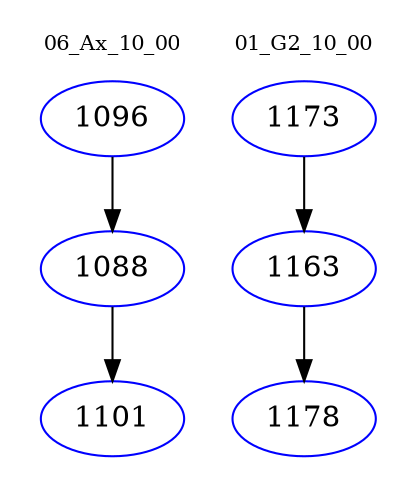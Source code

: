 digraph{
subgraph cluster_0 {
color = white
label = "06_Ax_10_00";
fontsize=10;
T0_1096 [label="1096", color="blue"]
T0_1096 -> T0_1088 [color="black"]
T0_1088 [label="1088", color="blue"]
T0_1088 -> T0_1101 [color="black"]
T0_1101 [label="1101", color="blue"]
}
subgraph cluster_1 {
color = white
label = "01_G2_10_00";
fontsize=10;
T1_1173 [label="1173", color="blue"]
T1_1173 -> T1_1163 [color="black"]
T1_1163 [label="1163", color="blue"]
T1_1163 -> T1_1178 [color="black"]
T1_1178 [label="1178", color="blue"]
}
}
